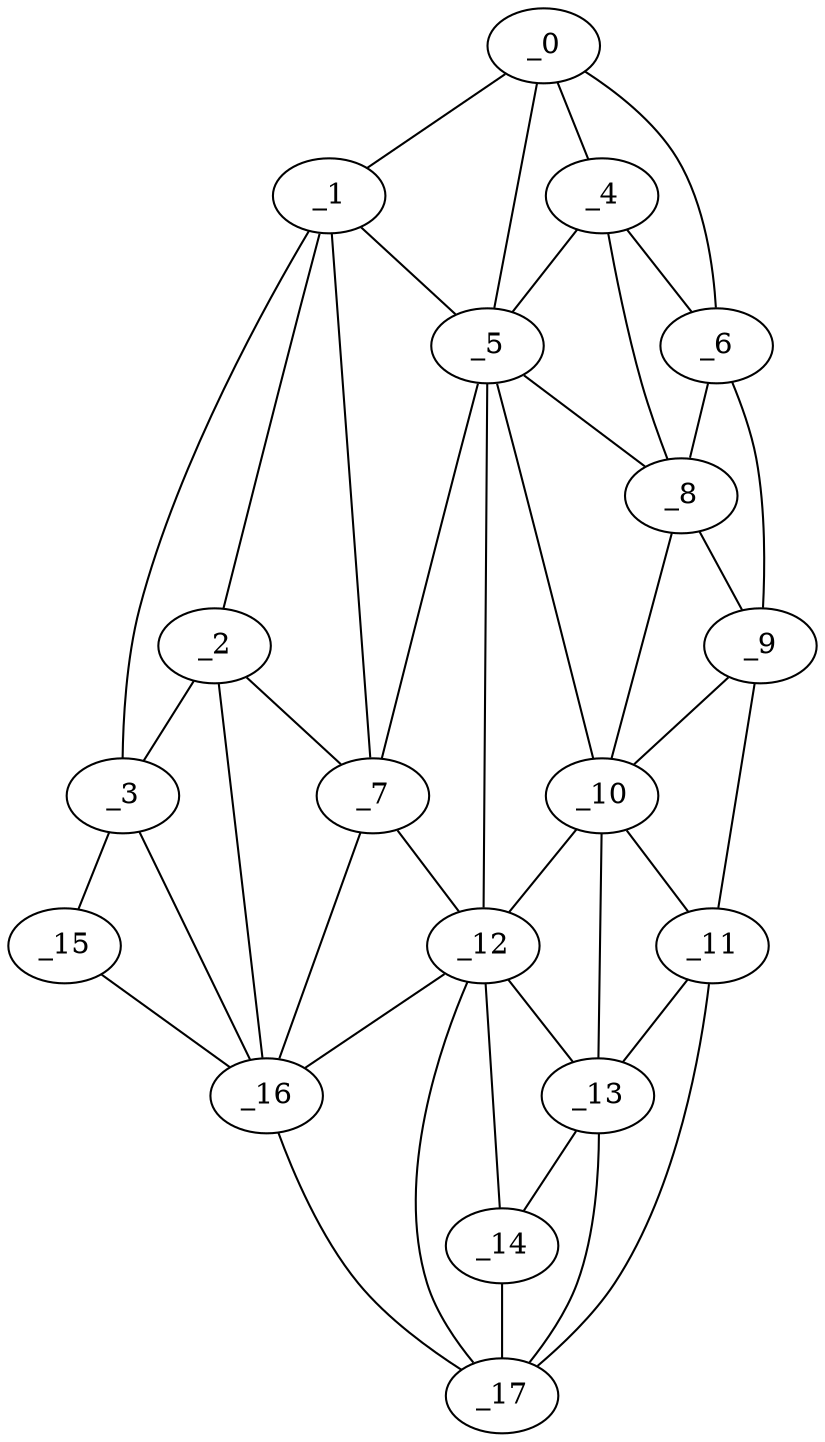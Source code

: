 graph "obj14__135.gxl" {
	_0	 [x=30,
		y=31];
	_1	 [x=30,
		y=46];
	_0 -- _1	 [valence=1];
	_4	 [x=39,
		y=25];
	_0 -- _4	 [valence=2];
	_5	 [x=46,
		y=38];
	_0 -- _5	 [valence=2];
	_6	 [x=48,
		y=9];
	_0 -- _6	 [valence=1];
	_2	 [x=36,
		y=79];
	_1 -- _2	 [valence=2];
	_3	 [x=38,
		y=109];
	_1 -- _3	 [valence=1];
	_1 -- _5	 [valence=1];
	_7	 [x=50,
		y=60];
	_1 -- _7	 [valence=2];
	_2 -- _3	 [valence=1];
	_2 -- _7	 [valence=1];
	_16	 [x=100,
		y=85];
	_2 -- _16	 [valence=2];
	_15	 [x=96,
		y=120];
	_3 -- _15	 [valence=1];
	_3 -- _16	 [valence=2];
	_4 -- _5	 [valence=2];
	_4 -- _6	 [valence=2];
	_8	 [x=64,
		y=13];
	_4 -- _8	 [valence=2];
	_5 -- _7	 [valence=2];
	_5 -- _8	 [valence=2];
	_10	 [x=78,
		y=24];
	_5 -- _10	 [valence=2];
	_12	 [x=84,
		y=53];
	_5 -- _12	 [valence=2];
	_6 -- _8	 [valence=2];
	_9	 [x=75,
		y=3];
	_6 -- _9	 [valence=1];
	_7 -- _12	 [valence=2];
	_7 -- _16	 [valence=2];
	_8 -- _9	 [valence=2];
	_8 -- _10	 [valence=1];
	_9 -- _10	 [valence=2];
	_11	 [x=79,
		y=3];
	_9 -- _11	 [valence=1];
	_10 -- _11	 [valence=2];
	_10 -- _12	 [valence=1];
	_13	 [x=92,
		y=48];
	_10 -- _13	 [valence=2];
	_11 -- _13	 [valence=1];
	_17	 [x=101,
		y=72];
	_11 -- _17	 [valence=1];
	_12 -- _13	 [valence=2];
	_14	 [x=96,
		y=60];
	_12 -- _14	 [valence=2];
	_12 -- _16	 [valence=2];
	_12 -- _17	 [valence=2];
	_13 -- _14	 [valence=2];
	_13 -- _17	 [valence=2];
	_14 -- _17	 [valence=1];
	_15 -- _16	 [valence=1];
	_16 -- _17	 [valence=1];
}
